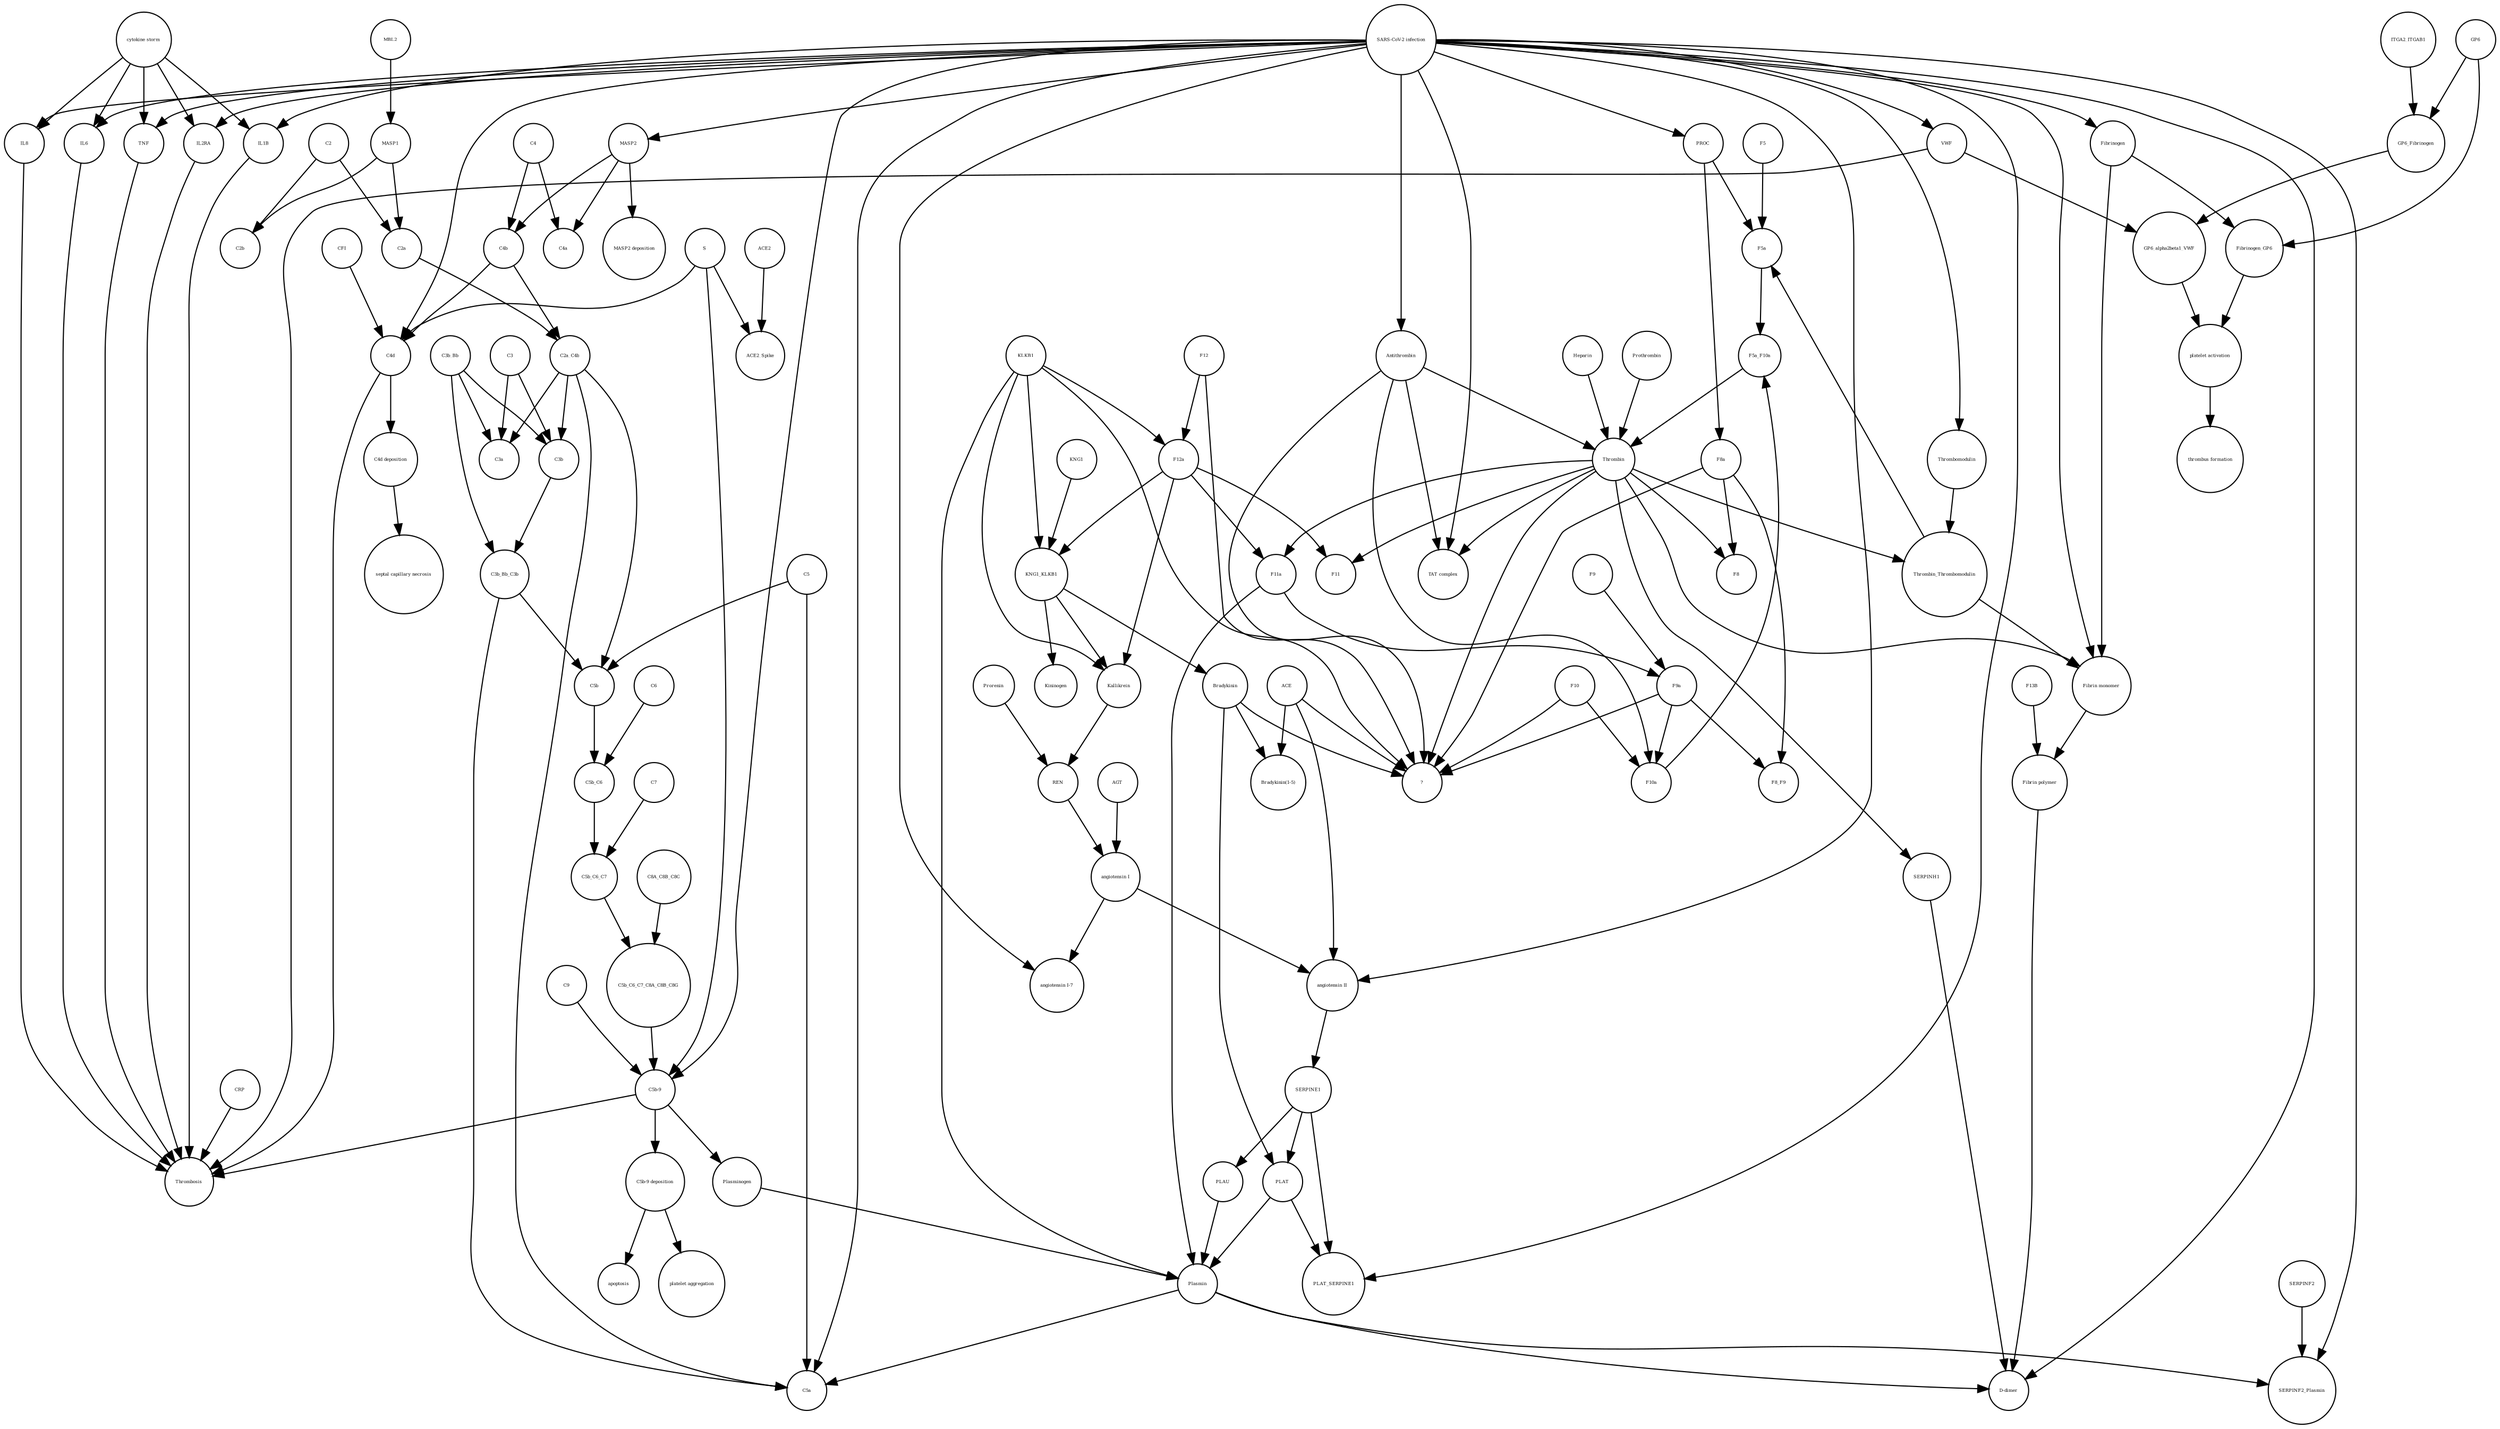 strict digraph  {
C4d [annotation="", bipartite=0, cls=macromolecule, fontsize=4, label=C4d, shape=circle];
"C4d deposition" [annotation="", bipartite=0, cls=phenotype, fontsize=4, label="C4d deposition", shape=circle];
"C5b-9" [annotation="", bipartite=0, cls=complex, fontsize=4, label="C5b-9", shape=circle];
"C5b-9 deposition" [annotation="", bipartite=0, cls=phenotype, fontsize=4, label="C5b-9 deposition", shape=circle];
CRP [annotation="urn_miriam_hgnc_HGNC%3A2367", bipartite=0, cls=macromolecule, fontsize=4, label=CRP, shape=circle];
Thrombosis [annotation="urn_miriam_mesh_D013923|urn_miriam_mesh_D055806", bipartite=0, cls=phenotype, fontsize=4, label=Thrombosis, shape=circle];
VWF [annotation="", bipartite=0, cls=macromolecule, fontsize=4, label=VWF, shape=circle];
IL2RA [annotation="urn_miriam_hgnc_HGNC%3A6008", bipartite=0, cls=macromolecule, fontsize=4, label=IL2RA, shape=circle];
IL1B [annotation=urn_miriam_hgnc_5992, bipartite=0, cls=macromolecule, fontsize=4, label=IL1B, shape=circle];
IL6 [annotation=urn_miriam_hgnc_6018, bipartite=0, cls=macromolecule, fontsize=4, label=IL6, shape=circle];
TNF [annotation=urn_miriam_hgnc_11892, bipartite=0, cls=macromolecule, fontsize=4, label=TNF, shape=circle];
IL8 [annotation="urn_miriam_hgnc_HGNC%3A6025", bipartite=0, cls=macromolecule, fontsize=4, label=IL8, shape=circle];
MASP2 [annotation="", bipartite=0, cls=macromolecule, fontsize=4, label=MASP2, shape=circle];
"MASP2 deposition" [annotation="", bipartite=0, cls=phenotype, fontsize=4, label="MASP2 deposition", shape=circle];
GP6_alpha2beta1_VWF [annotation="", bipartite=0, cls=complex, fontsize=4, label=GP6_alpha2beta1_VWF, shape=circle];
"platelet activation" [annotation="urn_miriam_obo.go_GO%3A0030168", bipartite=0, cls=phenotype, fontsize=4, label="platelet activation", shape=circle];
"thrombus formation" [annotation="", bipartite=0, cls=phenotype, fontsize=4, label="thrombus formation", shape=circle];
Fibrinogen_GP6 [annotation=urn_miriam_pubmed_19296670, bipartite=0, cls=complex, fontsize=4, label=Fibrinogen_GP6, shape=circle];
"platelet aggregation" [annotation="urn_miriam_obo.go_GO%3A0030168", bipartite=0, cls=phenotype, fontsize=4, label="platelet aggregation", shape=circle];
apoptosis [annotation="urn_miriam_obo.go_GO%3A0006915", bipartite=0, cls=phenotype, fontsize=4, label=apoptosis, shape=circle];
"septal capillary necrosis" [annotation="", bipartite=0, cls=phenotype, fontsize=4, label="septal capillary necrosis", shape=circle];
C5a [annotation="", bipartite=0, cls=macromolecule, fontsize=4, label=C5a, shape=circle];
F13B [annotation="", bipartite=0, cls=macromolecule, fontsize=4, label=F13B, shape=circle];
GP6 [annotation=urn_miriam_hgnc_14388, bipartite=0, cls=macromolecule, fontsize=4, label=GP6, shape=circle];
Kininogen [annotation="urn_miriam_hgnc_HGNC%3A6383", bipartite=0, cls=macromolecule, fontsize=4, label=Kininogen, shape=circle];
"cytokine storm" [annotation=urn_miriam_pubmed_2504360, bipartite=0, cls=phenotype, fontsize=4, label="cytokine storm", shape=circle];
PROC [annotation="urn_miriam_hgnc_HGNC%3A9451", bipartite=0, cls=macromolecule, fontsize=4, label=PROC, shape=circle];
SERPINF2 [annotation="urn_miriam_hgnc_HGNC%3A9075", bipartite=0, cls=macromolecule, fontsize=4, label=SERPINF2, shape=circle];
C2 [annotation="urn_miriam_hgnc_HGNC%3A1248", bipartite=0, cls=macromolecule, fontsize=4, label=C2, shape=circle];
"SARS-CoV-2 infection" [annotation=urn_miriam_taxonomy_2697049, bipartite=0, cls=phenotype, fontsize=4, label="SARS-CoV-2 infection", shape=circle];
C3 [annotation="urn_miriam_hgnc_HGNC%3A1318", bipartite=0, cls=macromolecule, fontsize=4, label=C3, shape=circle];
F12a [annotation="urn_miriam_hgnc_HGNC%3A3530", bipartite=0, cls=macromolecule, fontsize=4, label=F12a, shape=circle];
C2a [annotation="", bipartite=0, cls=macromolecule, fontsize=4, label=C2a, shape=circle];
AGT [annotation="urn_miriam_hgnc_HGNC%3A333", bipartite=0, cls=macromolecule, fontsize=4, label=AGT, shape=circle];
F5a_F10a [annotation=urn_miriam_pubmed_2303476, bipartite=0, cls=complex, fontsize=4, label=F5a_F10a, shape=circle];
C3b_Bb [annotation="urn_miriam_pubmed_12440962|urn_miriam_brenda_3.4.21.47", bipartite=0, cls=complex, fontsize=4, label=C3b_Bb, shape=circle];
SERPINF2_Plasmin [annotation="", bipartite=0, cls=complex, fontsize=4, label=SERPINF2_Plasmin, shape=circle];
F11 [annotation="urn_miriam_hgnc_HGNC%3A3529", bipartite=0, cls=macromolecule, fontsize=4, label=F11, shape=circle];
"angiotensin I-7" [annotation="urn_miriam_obo.chebi_CHEBI%3A55438", bipartite=0, cls="simple chemical", fontsize=4, label="angiotensin I-7", shape=circle];
C2b [annotation="", bipartite=0, cls=macromolecule, fontsize=4, label=C2b, shape=circle];
ACE2 [annotation="urn_miriam_hgnc_HGNC%3A13557", bipartite=0, cls=macromolecule, fontsize=4, label=ACE2, shape=circle];
C6 [annotation="urn_miriam_hgnc_HGNC%3A1339", bipartite=0, cls=macromolecule, fontsize=4, label=C6, shape=circle];
PLAU [annotation="", bipartite=0, cls=macromolecule, fontsize=4, label=PLAU, shape=circle];
Thrombin_Thrombomodulin [annotation="urn_miriam_pubmed_6282863|urn_miriam_taxonomy_9986", bipartite=0, cls=complex, fontsize=4, label=Thrombin_Thrombomodulin, shape=circle];
Bradykinin [annotation="urn_miriam_obo.chebi_CHEBI%3A3165", bipartite=0, cls=macromolecule, fontsize=4, label=Bradykinin, shape=circle];
F8 [annotation="urn_miriam_hgnc_HGNC%3A3546", bipartite=0, cls=macromolecule, fontsize=4, label=F8, shape=circle];
C3b_Bb_C3b [annotation="urn_miriam_pubmed_12440962|urn_miriam_brenda_34.4.21.47", bipartite=0, cls=complex, fontsize=4, label=C3b_Bb_C3b, shape=circle];
"Fibrin polymer" [annotation="", bipartite=0, cls=macromolecule, fontsize=4, label="Fibrin polymer", shape=circle];
"Bradykinin(1-5)" [annotation="", bipartite=0, cls=macromolecule, fontsize=4, label="Bradykinin(1-5)", shape=circle];
F5 [annotation="urn_miriam_hgnc_HGNC%3A3541", bipartite=0, cls=macromolecule, fontsize=4, label=F5, shape=circle];
KNG1_KLKB1 [annotation=urn_miriam_pubmed_17598838, bipartite=0, cls=complex, fontsize=4, label=KNG1_KLKB1, shape=circle];
"D-dimer" [annotation=urn_miriam_pubmed_19008457, bipartite=0, cls=macromolecule, fontsize=4, label="D-dimer", shape=circle];
C7 [annotation="urn_miriam_hgnc_HGNC%3A1346", bipartite=0, cls=macromolecule, fontsize=4, label=C7, shape=circle];
ITGA2_ITGAB1 [annotation="urn_miriam_intact_EBI-16428357", bipartite=0, cls=complex, fontsize=4, label=ITGA2_ITGAB1, shape=circle];
MBL2 [annotation=urn_miriam_hgnc_6902, bipartite=0, cls=macromolecule, fontsize=4, label=MBL2, shape=circle];
C4 [annotation="", bipartite=0, cls=macromolecule, fontsize=4, label=C4, shape=circle];
KNG1 [annotation=urn_miriam_hgnc_6383, bipartite=0, cls=macromolecule, fontsize=4, label=KNG1, shape=circle];
PLAT [annotation="urn_miriam_hgnc_HGNC%3A9051", bipartite=0, cls=macromolecule, fontsize=4, label=PLAT, shape=circle];
F10a [annotation="urn_miriam_hgnc_HGNC%3A3528", bipartite=0, cls=macromolecule, fontsize=4, label=F10a, shape=circle];
PLAT_SERPINE1 [annotation=urn_miriam_pubmed_22449964, bipartite=0, cls=complex, fontsize=4, label=PLAT_SERPINE1, shape=circle];
C3a [annotation="", bipartite=0, cls=macromolecule, fontsize=4, label=C3a, shape=circle];
ACE2_Spike [annotation="", bipartite=0, cls=complex, fontsize=4, label=ACE2_Spike, shape=circle];
Prothrombin [annotation="urn_miriam_hgnc_HGNC%3A3535", bipartite=0, cls=macromolecule, fontsize=4, label=Prothrombin, shape=circle];
Thrombin [annotation="urn_miriam_hgnc_HGNC%3A3535", bipartite=0, cls=macromolecule, fontsize=4, label=Thrombin, shape=circle];
F12 [annotation="urn_miriam_hgnc_HGNC%3A3530", bipartite=0, cls=macromolecule, fontsize=4, label=F12, shape=circle];
"?" [annotation="", bipartite=0, cls=macromolecule, fontsize=4, label="?", shape=circle];
Antithrombin [annotation="urn_miriam_hgnc_HGNC%3A775", bipartite=0, cls=macromolecule, fontsize=4, label=Antithrombin, shape=circle];
Plasmin [annotation="urn_miriam_hgnc_HGNC%3A9051", bipartite=0, cls=macromolecule, fontsize=4, label=Plasmin, shape=circle];
"angiotensin I" [annotation="urn_miriam_obo.chebi_CHEBI%3A2718", bipartite=0, cls="simple chemical", fontsize=4, label="angiotensin I", shape=circle];
C4a [annotation="", bipartite=0, cls=macromolecule, fontsize=4, label=C4a, shape=circle];
F9a [annotation="", bipartite=0, cls=macromolecule, fontsize=4, label=F9a, shape=circle];
F11a [annotation="urn_miriam_hgnc_HGNC%3A3529", bipartite=0, cls=macromolecule, fontsize=4, label=F11a, shape=circle];
Heparin [annotation="urn_miriam_pubmed_708377|urn_miriam_obo.chebi_CHEBI%3A28304", bipartite=0, cls="simple chemical", fontsize=4, label=Heparin, shape=circle];
Fibrinogen [annotation=urn_miriam_pubmed_19296670, bipartite=0, cls=complex, fontsize=4, label=Fibrinogen, shape=circle];
F8a [annotation="urn_miriam_hgnc_HGNC%3A3546", bipartite=0, cls=macromolecule, fontsize=4, label=F8a, shape=circle];
MASP1 [annotation="", bipartite=0, cls=macromolecule, fontsize=4, label=MASP1, shape=circle];
F10 [annotation="urn_miriam_hgnc_HGNC%3A3528", bipartite=0, cls=macromolecule, fontsize=4, label=F10, shape=circle];
C5 [annotation="urn_miriam_hgnc_HGNC%3A1331", bipartite=0, cls=macromolecule, fontsize=4, label=C5, shape=circle];
C4b [annotation="", bipartite=0, cls=macromolecule, fontsize=4, label=C4b, shape=circle];
Kallikrein [annotation=urn_miriam_hgnc_6371, bipartite=0, cls=macromolecule, fontsize=4, label=Kallikrein, shape=circle];
KLKB1 [annotation=urn_miriam_hgnc_6371, bipartite=0, cls=macromolecule, fontsize=4, label=KLKB1, shape=circle];
SERPINH1 [annotation="urn_miriam_hgnc_HGNC%3A1546", bipartite=0, cls=macromolecule, fontsize=4, label=SERPINH1, shape=circle];
CFI [annotation="urn_miriam_hgnc_HGNC%3A2771", bipartite=0, cls=macromolecule, fontsize=4, label=CFI, shape=circle];
F5a [annotation="urn_miriam_hgnc_HGNC%3A3542", bipartite=0, cls=macromolecule, fontsize=4, label=F5a, shape=circle];
GP6_Fibrinogen [annotation="", bipartite=0, cls=complex, fontsize=4, label=GP6_Fibrinogen, shape=circle];
C9 [annotation="urn_miriam_hgnc_HGNC%3A1358", bipartite=0, cls=macromolecule, fontsize=4, label=C9, shape=circle];
ACE [annotation="urn_miriam_hgnc_HGNC%3A2707", bipartite=0, cls=macromolecule, fontsize=4, label=ACE, shape=circle];
C8A_C8B_C8G [annotation="", bipartite=0, cls=complex, fontsize=4, label=C8A_C8B_C8G, shape=circle];
Prorenin [annotation="", bipartite=0, cls=macromolecule, fontsize=4, label=Prorenin, shape=circle];
C2a_C4b [annotation="", bipartite=0, cls=complex, fontsize=4, label=C2a_C4b, shape=circle];
"TAT complex" [annotation=urn_miriam_pubmed_22930518, bipartite=0, cls=complex, fontsize=4, label="TAT complex", shape=circle];
S [annotation="urn_miriam_uniprot_P0DTC2|urn_miriam_uniprot_P59594", bipartite=0, cls=macromolecule, fontsize=4, label=S, shape=circle];
C5b_C6 [annotation="", bipartite=0, cls=complex, fontsize=4, label=C5b_C6, shape=circle];
REN [annotation="urn_miriam_hgnc_HGNC%3A9958", bipartite=0, cls=macromolecule, fontsize=4, label=REN, shape=circle];
"angiotensin II" [annotation="urn_miriam_obo.chebi_CHEBI%3A2718", bipartite=0, cls="simple chemical", fontsize=4, label="angiotensin II", shape=circle];
C3b [annotation="", bipartite=0, cls=macromolecule, fontsize=4, label=C3b, shape=circle];
C5b_C6_C7_C8A_C8B_C8G [annotation=urn_miriam_pubmed_28630159, bipartite=0, cls=complex, fontsize=4, label=C5b_C6_C7_C8A_C8B_C8G, shape=circle];
F8_F9 [annotation=urn_miriam_pubmed_22471307, bipartite=0, cls=complex, fontsize=4, label=F8_F9, shape=circle];
SERPINE1 [annotation="urn_miriam_hgnc_HGNC%3A8593", bipartite=0, cls=macromolecule, fontsize=4, label=SERPINE1, shape=circle];
C5b [annotation="", bipartite=0, cls=macromolecule, fontsize=4, label=C5b, shape=circle];
Thrombomodulin [annotation="urn_miriam_hgnc_HGNC%3A11784", bipartite=0, cls=macromolecule, fontsize=4, label=Thrombomodulin, shape=circle];
F9 [annotation="urn_miriam_hgnc_HGNC%3A35531", bipartite=0, cls=macromolecule, fontsize=4, label=F9, shape=circle];
C5b_C6_C7 [annotation=urn_miriam_pubmed_28630159, bipartite=0, cls=complex, fontsize=4, label=C5b_C6_C7, shape=circle];
"Fibrin monomer" [annotation="", bipartite=0, cls=macromolecule, fontsize=4, label="Fibrin monomer", shape=circle];
Plasminogen [annotation="urn_miriam_hgnc_HGNC%3A9071", bipartite=0, cls=macromolecule, fontsize=4, label=Plasminogen, shape=circle];
C4d -> "C4d deposition"  [annotation="", interaction_type="necessary stimulation"];
C4d -> Thrombosis  [annotation="", interaction_type="necessary stimulation"];
"C4d deposition" -> "septal capillary necrosis"  [annotation="", interaction_type="necessary stimulation"];
"C5b-9" -> "C5b-9 deposition"  [annotation="", interaction_type="necessary stimulation"];
"C5b-9" -> Thrombosis  [annotation="", interaction_type="necessary stimulation"];
"C5b-9" -> Plasminogen  [annotation="", interaction_type=production];
"C5b-9 deposition" -> "platelet aggregation"  [annotation="", interaction_type="necessary stimulation"];
"C5b-9 deposition" -> apoptosis  [annotation="", interaction_type="necessary stimulation"];
CRP -> Thrombosis  [annotation="", interaction_type="necessary stimulation"];
VWF -> Thrombosis  [annotation="", interaction_type="necessary stimulation"];
VWF -> GP6_alpha2beta1_VWF  [annotation="", interaction_type=production];
IL2RA -> Thrombosis  [annotation="", interaction_type="necessary stimulation"];
IL1B -> Thrombosis  [annotation="", interaction_type="necessary stimulation"];
IL6 -> Thrombosis  [annotation="", interaction_type="necessary stimulation"];
TNF -> Thrombosis  [annotation="", interaction_type="necessary stimulation"];
IL8 -> Thrombosis  [annotation="", interaction_type="necessary stimulation"];
MASP2 -> "MASP2 deposition"  [annotation="", interaction_type="necessary stimulation"];
MASP2 -> C4a  [annotation=urn_miriam_pubmed_21664989, interaction_type=catalysis];
MASP2 -> C4b  [annotation=urn_miriam_pubmed_21664989, interaction_type=catalysis];
GP6_alpha2beta1_VWF -> "platelet activation"  [annotation="", interaction_type="necessary stimulation"];
"platelet activation" -> "thrombus formation"  [annotation="", interaction_type="necessary stimulation"];
Fibrinogen_GP6 -> "platelet activation"  [annotation="", interaction_type="necessary stimulation"];
F13B -> "Fibrin polymer"  [annotation="urn_miriam_pubmed_29096812|urn_miriam_pubmed_7577232", interaction_type=catalysis];
GP6 -> GP6_Fibrinogen  [annotation="", interaction_type=production];
GP6 -> Fibrinogen_GP6  [annotation="", interaction_type=production];
"cytokine storm" -> TNF  [annotation=urn_miriam_pubmed_32504360, interaction_type=stimulation];
"cytokine storm" -> IL8  [annotation=urn_miriam_pubmed_32286245, interaction_type=stimulation];
"cytokine storm" -> IL6  [annotation=urn_miriam_pubmed_32286245, interaction_type=stimulation];
"cytokine storm" -> IL1B  [annotation=urn_miriam_pubmed_32171193, interaction_type=stimulation];
"cytokine storm" -> IL2RA  [annotation=urn_miriam_pubmed_32286245, interaction_type=stimulation];
PROC -> F8a  [annotation="", interaction_type=production];
PROC -> F5a  [annotation="urn_miriam_pubmed_6282863|urn_miriam_pubmed_6572921|urn_miriam_pubmed_2322551", interaction_type=inhibition];
SERPINF2 -> SERPINF2_Plasmin  [annotation="", interaction_type=production];
C2 -> C2b  [annotation="", interaction_type=production];
C2 -> C2a  [annotation="", interaction_type=production];
"SARS-CoV-2 infection" -> "D-dimer"  [annotation="urn_miriam_pubmed_29096812|urn_miriam_pubmed_10574983|urn_miriam_pubmed_32172226", interaction_type="necessary stimulation"];
"SARS-CoV-2 infection" -> IL6  [annotation=urn_miriam_pubmed_32286245, interaction_type=stimulation];
"SARS-CoV-2 infection" -> Thrombomodulin  [annotation="urn_miriam_doi_10.1101%2F2020.04.25.20077842", interaction_type="necessary stimulation"];
"SARS-CoV-2 infection" -> PROC  [annotation=urn_miriam_pubmed_32302438, interaction_type="necessary stimulation"];
"SARS-CoV-2 infection" -> C4d  [annotation=urn_miriam_pubmed_32299776, interaction_type=stimulation];
"SARS-CoV-2 infection" -> Fibrinogen  [annotation="", interaction_type=production];
"SARS-CoV-2 infection" -> "Fibrin monomer"  [annotation="urn_miriam_pubmed_6282863|urn_miriam_pubmed_28228446|urn_miriam_pubmed_2117226", interaction_type="necessary stimulation"];
"SARS-CoV-2 infection" -> "TAT complex"  [annotation="urn_miriam_pubmed_22930518|urn_miriam_doi_10.1101%2F2020.04.25.20077842", interaction_type="necessary stimulation"];
"SARS-CoV-2 infection" -> IL8  [annotation=urn_miriam_pubmed_32286245, interaction_type=stimulation];
"SARS-CoV-2 infection" -> "C5b-9"  [annotation=urn_miriam_pmc_PMC7260598, interaction_type="necessary stimulation"];
"SARS-CoV-2 infection" -> "angiotensin I-7"  [annotation=urn_miriam_pubmed_23392115, interaction_type=inhibition];
"SARS-CoV-2 infection" -> IL1B  [annotation=urn_miriam_pubmed_32171193, interaction_type=stimulation];
"SARS-CoV-2 infection" -> IL2RA  [annotation=urn_miriam_pubmed_32286245, interaction_type=stimulation];
"SARS-CoV-2 infection" -> VWF  [annotation=urn_miriam_pubmed_32367170, interaction_type="necessary stimulation"];
"SARS-CoV-2 infection" -> MASP2  [annotation="urn_miriam_pubmed_11290788|urn_miriam_pubmed_32299776", interaction_type=stimulation];
"SARS-CoV-2 infection" -> TNF  [annotation=urn_miriam_pubmed_32504360, interaction_type=stimulation];
"SARS-CoV-2 infection" -> C5a  [annotation=urn_miriam_pmc_PMC7260598, interaction_type="necessary stimulation"];
"SARS-CoV-2 infection" -> "angiotensin II"  [annotation=urn_miriam_pubmed_32048163, interaction_type=catalysis];
"SARS-CoV-2 infection" -> SERPINF2_Plasmin  [annotation="urn_miriam_pubmed_2437112|urn_miriam_doi_10.1101%2F2020.04.25.20077842", interaction_type=stimulation];
"SARS-CoV-2 infection" -> PLAT_SERPINE1  [annotation="urn_miriam_pubmed_22449964|urn_miriam_doi_10.1101%2F2020.04.25.20077842", interaction_type="necessary stimulation"];
"SARS-CoV-2 infection" -> Antithrombin  [annotation=urn_miriam_pubmed_32302438, interaction_type="necessary stimulation"];
C3 -> C3a  [annotation="", interaction_type=production];
C3 -> C3b  [annotation="", interaction_type=production];
F12a -> KNG1_KLKB1  [annotation=urn_miriam_pubmed_7944388, interaction_type=catalysis];
F12a -> Kallikrein  [annotation=urn_miriam_pubmed_21304106, interaction_type=catalysis];
F12a -> F11  [annotation="", interaction_type=production];
F12a -> F11a  [annotation="", interaction_type=production];
C2a -> C2a_C4b  [annotation="", interaction_type=production];
AGT -> "angiotensin I"  [annotation="", interaction_type=production];
F5a_F10a -> Thrombin  [annotation="urn_miriam_pubmed_4430674|urn_miriam_pubmed_3818642", interaction_type=catalysis];
C3b_Bb -> C3b_Bb_C3b  [annotation="", interaction_type=production];
C3b_Bb -> C3a  [annotation=urn_miriam_pubmed_12440962, interaction_type=catalysis];
C3b_Bb -> C3b  [annotation=urn_miriam_pubmed_12440962, interaction_type=catalysis];
ACE2 -> ACE2_Spike  [annotation="", interaction_type=production];
C6 -> C5b_C6  [annotation="", interaction_type=production];
PLAU -> Plasmin  [annotation=urn_miriam_pubmed_3850647, interaction_type=catalysis];
Thrombin_Thrombomodulin -> F5a  [annotation="urn_miriam_pubmed_6282863|urn_miriam_pubmed_6572921|urn_miriam_pubmed_2322551", interaction_type=inhibition];
Thrombin_Thrombomodulin -> "Fibrin monomer"  [annotation="urn_miriam_pubmed_6282863|urn_miriam_pubmed_28228446|urn_miriam_pubmed_2117226", interaction_type=inhibition];
Bradykinin -> "?"  [annotation="", interaction_type=production];
Bradykinin -> "Bradykinin(1-5)"  [annotation="", interaction_type=production];
Bradykinin -> PLAT  [annotation="urn_miriam_pubmed_10373228|urn_miriam_pubmed_2769655", interaction_type=catalysis];
C3b_Bb_C3b -> C5b  [annotation=urn_miriam_pubmed_28630159, interaction_type=catalysis];
C3b_Bb_C3b -> C5a  [annotation=urn_miriam_pubmed_28630159, interaction_type=catalysis];
"Fibrin polymer" -> "D-dimer"  [annotation="", interaction_type=production];
F5 -> F5a  [annotation="", interaction_type=production];
KNG1_KLKB1 -> Kininogen  [annotation=urn_miriam_isbn_9781482204049, interaction_type=catalysis];
KNG1_KLKB1 -> Bradykinin  [annotation=urn_miriam_isbn_9781482204049, interaction_type=catalysis];
KNG1_KLKB1 -> Kallikrein  [annotation=urn_miriam_isbn_9781482204049, interaction_type=catalysis];
C7 -> C5b_C6_C7  [annotation="", interaction_type=production];
ITGA2_ITGAB1 -> GP6_Fibrinogen  [annotation="", interaction_type=production];
MBL2 -> MASP1  [annotation=urn_miriam_pubmed_11290788, interaction_type=stimulation];
C4 -> C4a  [annotation="", interaction_type=production];
C4 -> C4b  [annotation="", interaction_type=production];
KNG1 -> KNG1_KLKB1  [annotation="", interaction_type=production];
PLAT -> Plasmin  [annotation=urn_miriam_pubmed_3850647, interaction_type=catalysis];
PLAT -> PLAT_SERPINE1  [annotation="", interaction_type=production];
F10a -> F5a_F10a  [annotation="", interaction_type=production];
Prothrombin -> Thrombin  [annotation="", interaction_type=production];
Thrombin -> "TAT complex"  [annotation="", interaction_type=production];
Thrombin -> SERPINH1  [annotation=urn_miriam_pubmed_23809134, interaction_type=catalysis];
Thrombin -> "?"  [annotation=urn_miriam_pubmed_15746105, interaction_type=catalysis];
Thrombin -> F8  [annotation=urn_miriam_pubmed_15746105, interaction_type=catalysis];
Thrombin -> Thrombin_Thrombomodulin  [annotation="", interaction_type=production];
Thrombin -> "Fibrin monomer"  [annotation="urn_miriam_pubmed_6282863|urn_miriam_pubmed_28228446|urn_miriam_pubmed_2117226", interaction_type=catalysis];
Thrombin -> F11  [annotation="urn_miriam_pubmed_21304106|urn_miriam_pubmed_8631976", interaction_type=catalysis];
Thrombin -> F11a  [annotation="urn_miriam_pubmed_21304106|urn_miriam_pubmed_8631976", interaction_type=catalysis];
F12 -> F12a  [annotation="", interaction_type=production];
F12 -> "?"  [annotation="", interaction_type=production];
Antithrombin -> "?"  [annotation="urn_miriam_pubmed_11551226|urn_miriam_pubmed_15853774", interaction_type=inhibition];
Antithrombin -> F10a  [annotation="urn_miriam_pubmed_11551226|urn_miriam_pubmed_15853774", interaction_type=inhibition];
Antithrombin -> Thrombin  [annotation=urn_miriam_pubmed_15853774, interaction_type=inhibition];
Antithrombin -> "TAT complex"  [annotation="", interaction_type=production];
Plasmin -> C5a  [annotation="urn_miriam_pubmed_27077125|urn_miriam_taxonomy_10090", interaction_type="necessary stimulation"];
Plasmin -> "D-dimer"  [annotation="urn_miriam_pubmed_29096812|urn_miriam_pubmed_10574983|urn_miriam_pubmed_32172226", interaction_type=catalysis];
Plasmin -> SERPINF2_Plasmin  [annotation="", interaction_type=production];
"angiotensin I" -> "angiotensin II"  [annotation="", interaction_type=production];
"angiotensin I" -> "angiotensin I-7"  [annotation="", interaction_type=production];
F9a -> "?"  [annotation="urn_miriam_pubmed_11551226|urn_miriam_pubmed_15853774", interaction_type=catalysis];
F9a -> F10a  [annotation="urn_miriam_pubmed_11551226|urn_miriam_pubmed_15853774", interaction_type=catalysis];
F9a -> F8_F9  [annotation="", interaction_type=production];
F11a -> Plasmin  [annotation=urn_miriam_pubmed_3850647, interaction_type=catalysis];
F11a -> F9a  [annotation=urn_miriam_pubmed_9100000, interaction_type=catalysis];
Heparin -> Thrombin  [annotation=urn_miriam_pubmed_15853774, interaction_type=catalysis];
Fibrinogen -> Fibrinogen_GP6  [annotation="", interaction_type=production];
Fibrinogen -> "Fibrin monomer"  [annotation="", interaction_type=production];
F8a -> "?"  [annotation="", interaction_type=production];
F8a -> F8  [annotation="", interaction_type=production];
F8a -> F8_F9  [annotation="", interaction_type=production];
MASP1 -> C2b  [annotation=urn_miriam_pubmed_10946292, interaction_type=catalysis];
MASP1 -> C2a  [annotation=urn_miriam_pubmed_10946292, interaction_type=catalysis];
F10 -> "?"  [annotation="", interaction_type=production];
F10 -> F10a  [annotation="", interaction_type=production];
C5 -> C5b  [annotation="", interaction_type=production];
C5 -> C5a  [annotation="", interaction_type=production];
C4b -> C4d  [annotation="", interaction_type=production];
C4b -> C2a_C4b  [annotation="", interaction_type=production];
Kallikrein -> REN  [annotation=urn_miriam_pubmed_12793984, interaction_type=catalysis];
KLKB1 -> KNG1_KLKB1  [annotation="", interaction_type=production];
KLKB1 -> Plasmin  [annotation=urn_miriam_pubmed_3850647, interaction_type=catalysis];
KLKB1 -> F12a  [annotation=urn_miriam_pubmed_21304106, interaction_type=catalysis];
KLKB1 -> "?"  [annotation=urn_miriam_pubmed_21304106, interaction_type=catalysis];
KLKB1 -> Kallikrein  [annotation="", interaction_type=production];
SERPINH1 -> "D-dimer"  [annotation="urn_miriam_pubmed_29096812|urn_miriam_pubmed_10574983|urn_miriam_pubmed_32172226", interaction_type=catalysis];
CFI -> C4d  [annotation=urn_miriam_pubmed_19362461, interaction_type=catalysis];
F5a -> F5a_F10a  [annotation="", interaction_type=production];
GP6_Fibrinogen -> GP6_alpha2beta1_VWF  [annotation="", interaction_type=production];
C9 -> "C5b-9"  [annotation="", interaction_type=production];
ACE -> "angiotensin II"  [annotation="urn_miriam_taxonomy_9606|urn_miriam_pubmed_190881|urn_miriam_pubmed_10969042", interaction_type=catalysis];
ACE -> "?"  [annotation=urn_miriam_pubmed_10969042, interaction_type=catalysis];
ACE -> "Bradykinin(1-5)"  [annotation=urn_miriam_pubmed_10969042, interaction_type=catalysis];
C8A_C8B_C8G -> C5b_C6_C7_C8A_C8B_C8G  [annotation="", interaction_type=production];
Prorenin -> REN  [annotation="", interaction_type=production];
C2a_C4b -> C3a  [annotation=urn_miriam_pubmed_12440962, interaction_type=catalysis];
C2a_C4b -> C3b  [annotation=urn_miriam_pubmed_12440962, interaction_type=catalysis];
C2a_C4b -> C5b  [annotation=urn_miriam_pubmed_28630159, interaction_type=catalysis];
C2a_C4b -> C5a  [annotation=urn_miriam_pubmed_28630159, interaction_type=catalysis];
S -> C4d  [annotation="", interaction_type=production];
S -> ACE2_Spike  [annotation="", interaction_type=production];
S -> "C5b-9"  [annotation="", interaction_type=production];
C5b_C6 -> C5b_C6_C7  [annotation="", interaction_type=production];
REN -> "angiotensin I"  [annotation="urn_miriam_pubmed_10585461|urn_miriam_pubmed_30934934|urn_miriam_pubmed_6172448|urn_miriam_taxonomy_9606", interaction_type=catalysis];
"angiotensin II" -> SERPINE1  [annotation="", interaction_type=production];
C3b -> C3b_Bb_C3b  [annotation="", interaction_type=production];
C5b_C6_C7_C8A_C8B_C8G -> "C5b-9"  [annotation="", interaction_type=production];
SERPINE1 -> PLAU  [annotation=urn_miriam_pubmed_21199867, interaction_type=inhibition];
SERPINE1 -> PLAT  [annotation="urn_miriam_pubmed_10373228|urn_miriam_pubmed_2769655", interaction_type=inhibition];
SERPINE1 -> PLAT_SERPINE1  [annotation="", interaction_type=production];
C5b -> C5b_C6  [annotation="", interaction_type=production];
Thrombomodulin -> Thrombin_Thrombomodulin  [annotation="", interaction_type=production];
F9 -> F9a  [annotation="", interaction_type=production];
C5b_C6_C7 -> C5b_C6_C7_C8A_C8B_C8G  [annotation="", interaction_type=production];
"Fibrin monomer" -> "Fibrin polymer"  [annotation="", interaction_type=production];
Plasminogen -> Plasmin  [annotation="", interaction_type=production];
}

